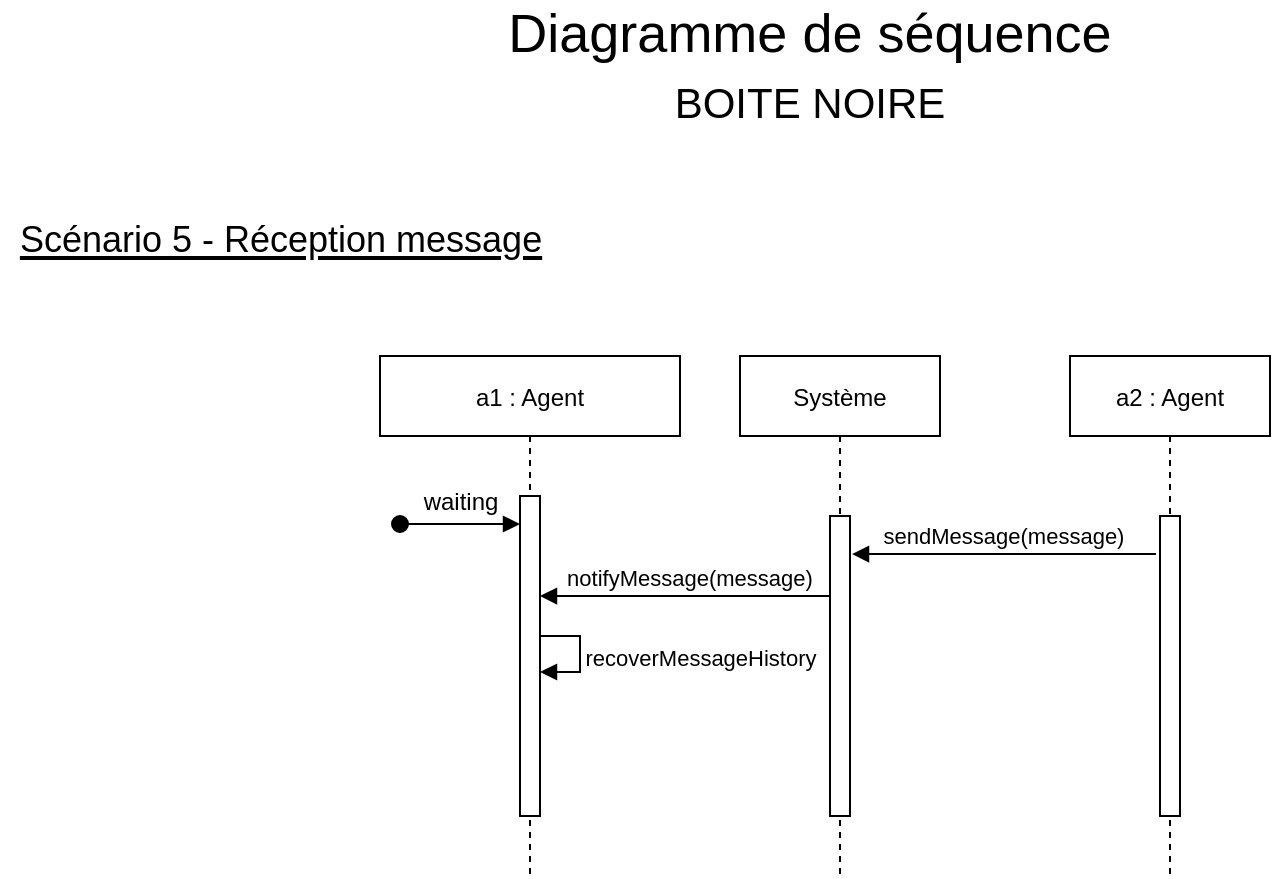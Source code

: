 <mxfile version="20.5.1" type="device"><diagram id="kgpKYQtTHZ0yAKxKKP6v" name="Page-1"><mxGraphModel dx="1422" dy="780" grid="1" gridSize="10" guides="1" tooltips="1" connect="1" arrows="1" fold="1" page="1" pageScale="1" pageWidth="850" pageHeight="1100" math="0" shadow="0"><root><mxCell id="0"/><mxCell id="1" parent="0"/><mxCell id="mnJOgw5gd_AUzJ56zY81-13" value="a1 : Agent" style="shape=umlLifeline;perimeter=lifelinePerimeter;container=1;collapsible=0;recursiveResize=0;rounded=0;shadow=0;strokeWidth=1;" vertex="1" parent="1"><mxGeometry x="220" y="230" width="150" height="260" as="geometry"/></mxCell><mxCell id="mnJOgw5gd_AUzJ56zY81-14" value="" style="points=[];perimeter=orthogonalPerimeter;rounded=0;shadow=0;strokeWidth=1;" vertex="1" parent="mnJOgw5gd_AUzJ56zY81-13"><mxGeometry x="70" y="70" width="10" height="160" as="geometry"/></mxCell><mxCell id="mnJOgw5gd_AUzJ56zY81-15" value="" style="verticalAlign=bottom;startArrow=oval;endArrow=block;startSize=8;shadow=0;strokeWidth=1;" edge="1" parent="mnJOgw5gd_AUzJ56zY81-13"><mxGeometry relative="1" as="geometry"><mxPoint x="10" y="84" as="sourcePoint"/><mxPoint x="70" y="84" as="targetPoint"/></mxGeometry></mxCell><mxCell id="mnJOgw5gd_AUzJ56zY81-26" value="notifyMessage(message)" style="verticalAlign=bottom;endArrow=block;shadow=0;strokeWidth=1;entryX=1.1;entryY=0.127;entryDx=0;entryDy=0;entryPerimeter=0;exitX=0.5;exitY=0.267;exitDx=0;exitDy=0;exitPerimeter=0;" edge="1" parent="mnJOgw5gd_AUzJ56zY81-13" source="mnJOgw5gd_AUzJ56zY81-17"><mxGeometry relative="1" as="geometry"><mxPoint x="220" y="120" as="sourcePoint"/><mxPoint x="80" y="120.0" as="targetPoint"/></mxGeometry></mxCell><mxCell id="mnJOgw5gd_AUzJ56zY81-27" value="recoverMessageHistory" style="html=1;verticalAlign=bottom;endArrow=block;rounded=0;entryX=1;entryY=0.675;entryDx=0;entryDy=0;entryPerimeter=0;" edge="1" parent="mnJOgw5gd_AUzJ56zY81-13"><mxGeometry x="0.31" y="60" width="80" relative="1" as="geometry"><mxPoint x="80" y="140" as="sourcePoint"/><mxPoint x="80" y="158" as="targetPoint"/><Array as="points"><mxPoint x="100" y="140"/><mxPoint x="100" y="158"/></Array><mxPoint x="60" y="-58" as="offset"/></mxGeometry></mxCell><mxCell id="mnJOgw5gd_AUzJ56zY81-16" value="Système" style="shape=umlLifeline;perimeter=lifelinePerimeter;container=1;collapsible=0;recursiveResize=0;rounded=0;shadow=0;strokeWidth=1;" vertex="1" parent="1"><mxGeometry x="400" y="230" width="100" height="260" as="geometry"/></mxCell><mxCell id="mnJOgw5gd_AUzJ56zY81-17" value="" style="points=[];perimeter=orthogonalPerimeter;rounded=0;shadow=0;strokeWidth=1;" vertex="1" parent="mnJOgw5gd_AUzJ56zY81-16"><mxGeometry x="45" y="80" width="10" height="150" as="geometry"/></mxCell><mxCell id="mnJOgw5gd_AUzJ56zY81-20" value="a2 : Agent" style="shape=umlLifeline;perimeter=lifelinePerimeter;container=1;collapsible=0;recursiveResize=0;rounded=0;shadow=0;strokeWidth=1;" vertex="1" parent="1"><mxGeometry x="565" y="230" width="100" height="260" as="geometry"/></mxCell><mxCell id="mnJOgw5gd_AUzJ56zY81-21" value="" style="points=[];perimeter=orthogonalPerimeter;rounded=0;shadow=0;strokeWidth=1;" vertex="1" parent="mnJOgw5gd_AUzJ56zY81-20"><mxGeometry x="45" y="80" width="10" height="150" as="geometry"/></mxCell><mxCell id="mnJOgw5gd_AUzJ56zY81-22" value="&lt;div style=&quot;font-size: 27px;&quot;&gt;&lt;font style=&quot;font-size: 27px;&quot;&gt;&lt;span style=&quot;&quot;&gt;Diagramme de séquence&lt;/span&gt; &lt;br&gt;&lt;/font&gt;&lt;/div&gt;&lt;div style=&quot;font-size: 27px;&quot;&gt;&lt;font style=&quot;font-size: 21px;&quot;&gt;BOITE NOIRE&lt;/font&gt;&lt;/div&gt;" style="text;html=1;strokeColor=none;fillColor=none;align=center;verticalAlign=middle;whiteSpace=wrap;rounded=0;" vertex="1" parent="1"><mxGeometry x="205" y="70" width="460" height="30" as="geometry"/></mxCell><mxCell id="mnJOgw5gd_AUzJ56zY81-23" value="&lt;u&gt;&lt;font style=&quot;font-size: 18px;&quot;&gt;Scénario 5 - Réception message&lt;br&gt;&lt;/font&gt;&lt;/u&gt;" style="text;html=1;align=center;verticalAlign=middle;resizable=0;points=[];autosize=1;strokeColor=none;fillColor=none;fontSize=21;" vertex="1" parent="1"><mxGeometry x="30" y="150" width="280" height="40" as="geometry"/></mxCell><mxCell id="mnJOgw5gd_AUzJ56zY81-24" value="sendMessage(message)" style="verticalAlign=bottom;endArrow=block;shadow=0;strokeWidth=1;exitX=-0.2;exitY=0.127;exitDx=0;exitDy=0;exitPerimeter=0;entryX=1.1;entryY=0.127;entryDx=0;entryDy=0;entryPerimeter=0;" edge="1" parent="1" source="mnJOgw5gd_AUzJ56zY81-21" target="mnJOgw5gd_AUzJ56zY81-17"><mxGeometry relative="1" as="geometry"><mxPoint x="460" y="383" as="sourcePoint"/><mxPoint x="540" y="490" as="targetPoint"/></mxGeometry></mxCell><mxCell id="mnJOgw5gd_AUzJ56zY81-25" value="waiting" style="text;html=1;align=center;verticalAlign=middle;resizable=0;points=[];autosize=1;strokeColor=none;fillColor=none;" vertex="1" parent="1"><mxGeometry x="230" y="288" width="60" height="30" as="geometry"/></mxCell></root></mxGraphModel></diagram></mxfile>